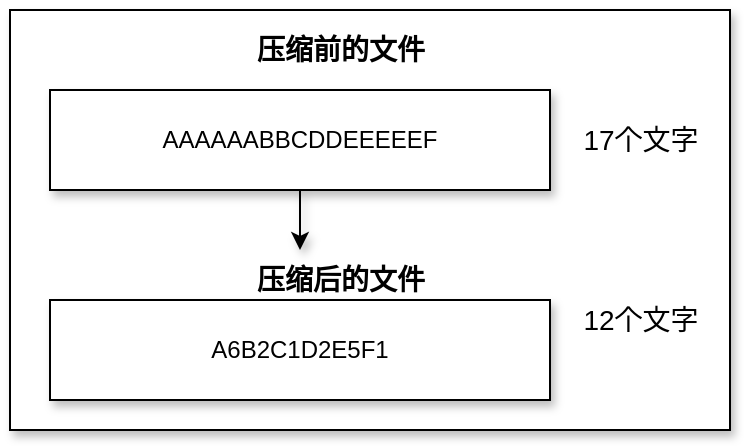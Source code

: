 <mxfile version="14.1.5" type="device"><diagram id="CmbjkqiR_VE3SXhU8H0t" name="第 1 页"><mxGraphModel dx="1086" dy="966" grid="1" gridSize="10" guides="1" tooltips="1" connect="1" arrows="1" fold="1" page="1" pageScale="1" pageWidth="827" pageHeight="1169" math="0" shadow="0"><root><mxCell id="0"/><mxCell id="1" parent="0"/><mxCell id="EOsZ_QwXm5VoPP5IgJJq-1" value="" style="rounded=0;whiteSpace=wrap;html=1;shadow=1;" vertex="1" parent="1"><mxGeometry x="80" y="200" width="360" height="210" as="geometry"/></mxCell><mxCell id="EOsZ_QwXm5VoPP5IgJJq-2" value="压缩前的文件" style="text;html=1;align=center;verticalAlign=middle;resizable=0;points=[];autosize=1;fontStyle=1;fontSize=14;shadow=1;" vertex="1" parent="1"><mxGeometry x="195" y="210" width="100" height="20" as="geometry"/></mxCell><mxCell id="EOsZ_QwXm5VoPP5IgJJq-6" value="" style="edgeStyle=orthogonalEdgeStyle;rounded=0;orthogonalLoop=1;jettySize=auto;html=1;fontSize=14;shadow=1;" edge="1" parent="1" source="EOsZ_QwXm5VoPP5IgJJq-3"><mxGeometry relative="1" as="geometry"><mxPoint x="225" y="320" as="targetPoint"/></mxGeometry></mxCell><mxCell id="EOsZ_QwXm5VoPP5IgJJq-3" value="AAAAAABBCDDEEEEEF" style="rounded=0;whiteSpace=wrap;html=1;shadow=1;" vertex="1" parent="1"><mxGeometry x="100" y="240" width="250" height="50" as="geometry"/></mxCell><mxCell id="EOsZ_QwXm5VoPP5IgJJq-4" value="17个文字" style="text;html=1;align=center;verticalAlign=middle;resizable=0;points=[];autosize=1;fontSize=14;shadow=1;" vertex="1" parent="1"><mxGeometry x="360" y="255" width="70" height="20" as="geometry"/></mxCell><mxCell id="EOsZ_QwXm5VoPP5IgJJq-5" value="A6B2C1D2E5F1" style="rounded=0;whiteSpace=wrap;html=1;shadow=1;" vertex="1" parent="1"><mxGeometry x="100" y="345" width="250" height="50" as="geometry"/></mxCell><mxCell id="EOsZ_QwXm5VoPP5IgJJq-7" value="12个文字" style="text;html=1;align=center;verticalAlign=middle;resizable=0;points=[];autosize=1;fontSize=14;shadow=1;" vertex="1" parent="1"><mxGeometry x="360" y="345" width="70" height="20" as="geometry"/></mxCell><mxCell id="EOsZ_QwXm5VoPP5IgJJq-8" value="压缩后的文件" style="text;html=1;align=center;verticalAlign=middle;resizable=0;points=[];autosize=1;fontStyle=1;fontSize=14;shadow=1;" vertex="1" parent="1"><mxGeometry x="195" y="325" width="100" height="20" as="geometry"/></mxCell></root></mxGraphModel></diagram></mxfile>
